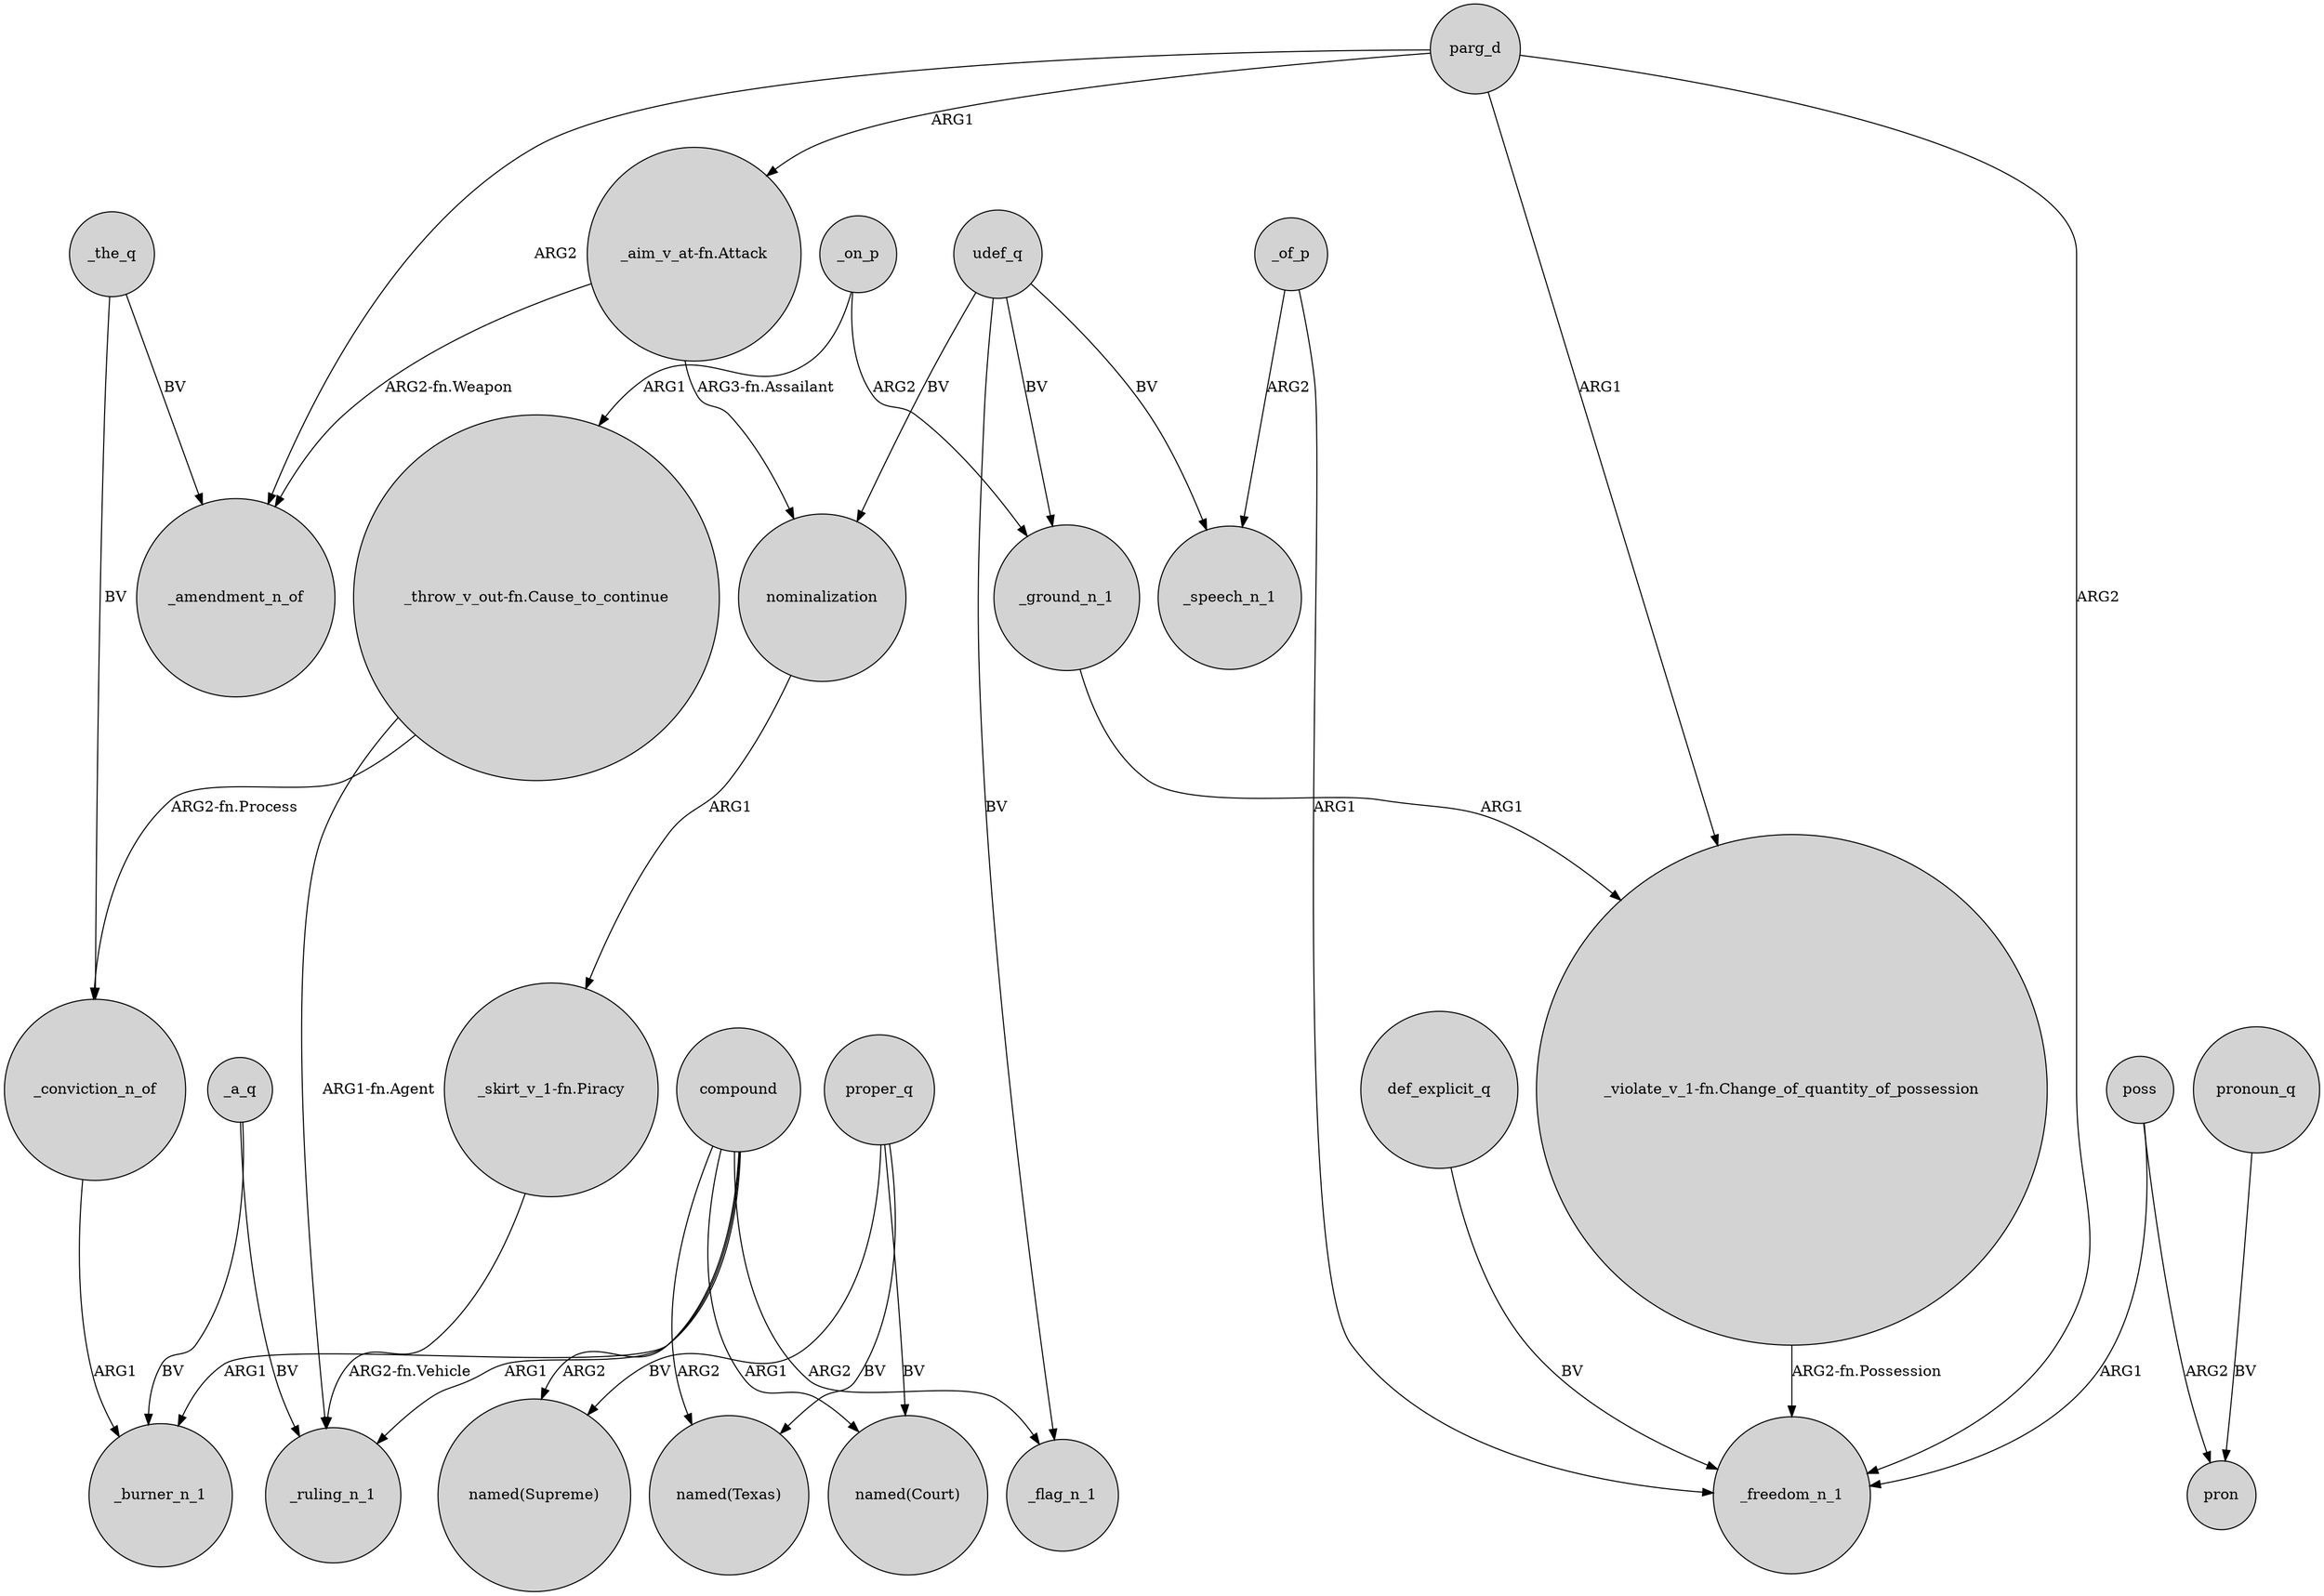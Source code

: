 digraph {
	node [shape=circle style=filled]
	proper_q -> "named(Texas)" [label=BV]
	_on_p -> "_throw_v_out-fn.Cause_to_continue" [label=ARG1]
	_of_p -> _speech_n_1 [label=ARG2]
	_the_q -> _conviction_n_of [label=BV]
	"_aim_v_at-fn.Attack" -> _amendment_n_of [label="ARG2-fn.Weapon"]
	"_throw_v_out-fn.Cause_to_continue" -> _ruling_n_1 [label="ARG1-fn.Agent"]
	"_skirt_v_1-fn.Piracy" -> _ruling_n_1 [label="ARG2-fn.Vehicle"]
	parg_d -> "_violate_v_1-fn.Change_of_quantity_of_possession" [label=ARG1]
	compound -> "named(Supreme)" [label=ARG2]
	udef_q -> nominalization [label=BV]
	compound -> "named(Texas)" [label=ARG2]
	"_violate_v_1-fn.Change_of_quantity_of_possession" -> _freedom_n_1 [label="ARG2-fn.Possession"]
	"_throw_v_out-fn.Cause_to_continue" -> _conviction_n_of [label="ARG2-fn.Process"]
	parg_d -> "_aim_v_at-fn.Attack" [label=ARG1]
	compound -> _ruling_n_1 [label=ARG1]
	poss -> _freedom_n_1 [label=ARG1]
	pronoun_q -> pron [label=BV]
	poss -> pron [label=ARG2]
	nominalization -> "_skirt_v_1-fn.Piracy" [label=ARG1]
	proper_q -> "named(Court)" [label=BV]
	compound -> _burner_n_1 [label=ARG1]
	"_aim_v_at-fn.Attack" -> nominalization [label="ARG3-fn.Assailant"]
	_the_q -> _amendment_n_of [label=BV]
	parg_d -> _amendment_n_of [label=ARG2]
	def_explicit_q -> _freedom_n_1 [label=BV]
	compound -> _flag_n_1 [label=ARG2]
	parg_d -> _freedom_n_1 [label=ARG2]
	_ground_n_1 -> "_violate_v_1-fn.Change_of_quantity_of_possession" [label=ARG1]
	_conviction_n_of -> _burner_n_1 [label=ARG1]
	_a_q -> _burner_n_1 [label=BV]
	udef_q -> _ground_n_1 [label=BV]
	_of_p -> _freedom_n_1 [label=ARG1]
	_a_q -> _ruling_n_1 [label=BV]
	compound -> "named(Court)" [label=ARG1]
	_on_p -> _ground_n_1 [label=ARG2]
	proper_q -> "named(Supreme)" [label=BV]
	udef_q -> _flag_n_1 [label=BV]
	udef_q -> _speech_n_1 [label=BV]
}
